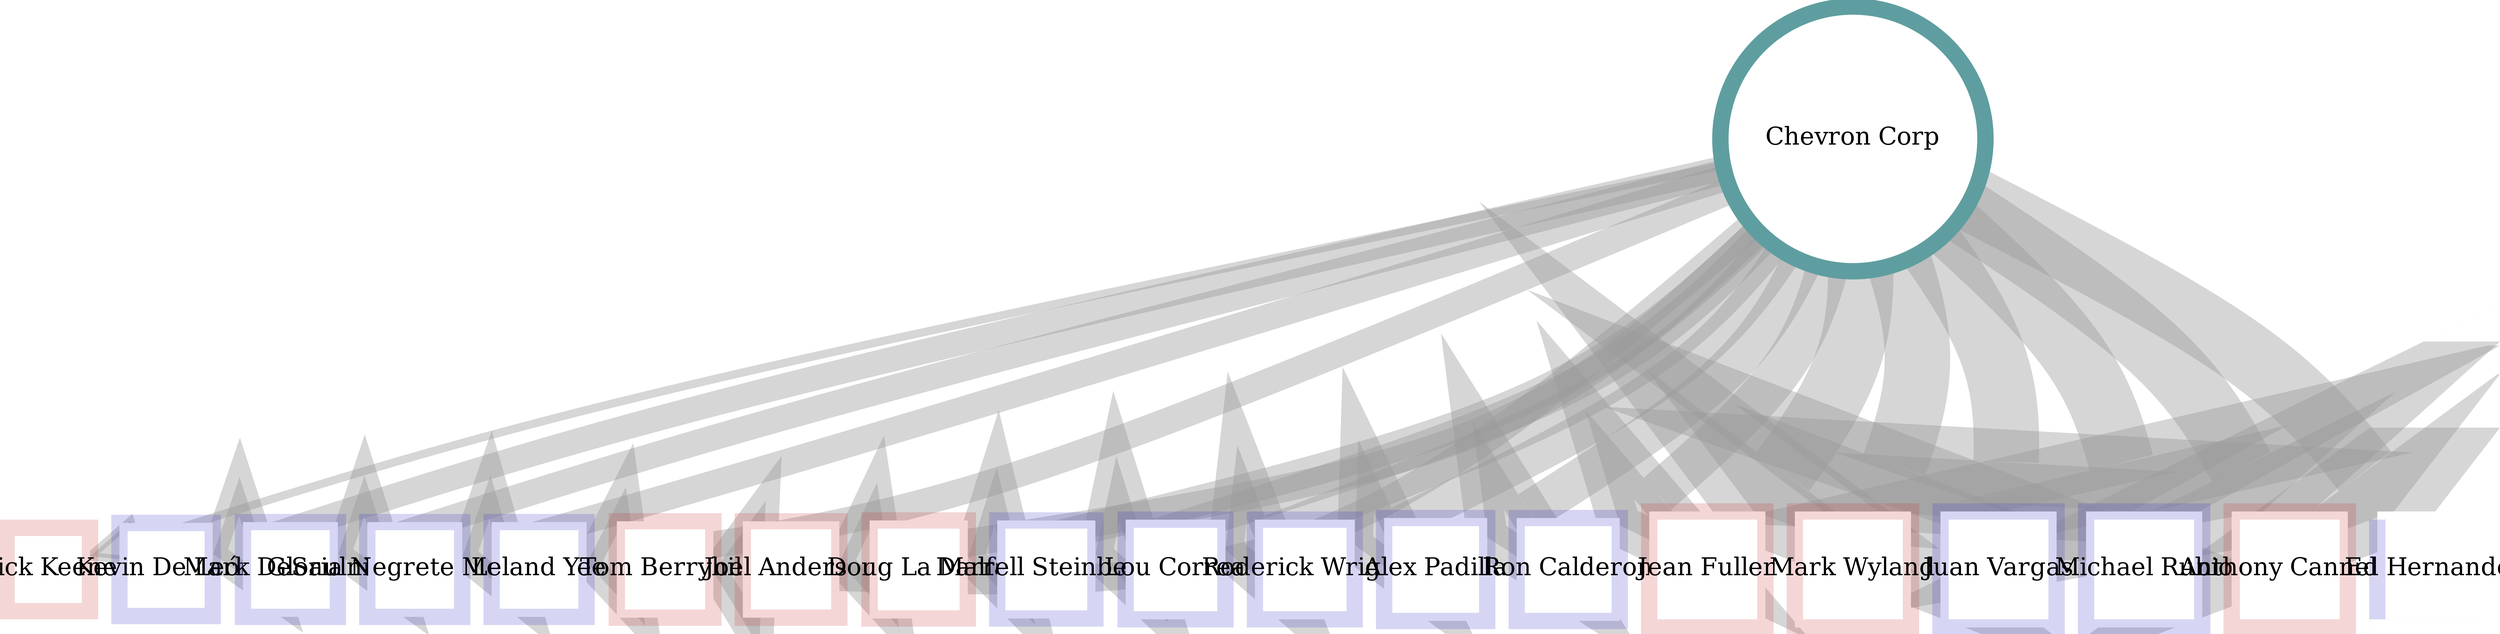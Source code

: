 digraph G {
	graph [outputorder=edgesfirst, truecolor=true, size="1000,1000!", dpi=96, bgcolor="#FFFFFF", splines=curved, epsilon="0.0", layoutEngine=neato, fontsize=90, fontcolor=blue, start=self];
	node [label="\N", style="setlinewidth(10), filled", fontsize=15, fixedsize=1, imagescale=true, regular=true];
	graph [bb="0,0,829.93,819.01"];
	4387 [label="Rick Keene", width="0.69444", href=a, id=4387, state=CA, term=2010, district="CA-4", party=R, candidate_name="Rick Keene", image="../www/can_images/unknownCandidate.jpg", total_dollars="-1806", type=candidates, value="-1806", color="#cc333333", fillcolor="#ffffff", tooltip="Rick Keene (Received -$1,806)", shape=square, label_zoom_level=6, click="this.selectNode('4387'); this.panToNode('4387');", area="0.5", target=4387, pos="323.69,184.61", height="0.70833"];
	8212 [label="Kevin De León", width="0.77778", href=a, id=8212, state=CA, term=2010, district="CA-22", party=D, candidate_name="Kevin De León", image="../www/can_images/8212.jpg", total_dollars=1000, type=candidates, value=1000, color="#3333cc33", fillcolor="#ffffff", tooltip="Kevin De León (Received $1,000)", shape=square, label_zoom_level=6, click="this.selectNode('8212'); this.panToNode('8212');", area="0.63640277777778", target=8212, pos="29.5,384.37", height="0.79167"];
	8944 [label="Mark DeSaulnier", width="0.80556", href=a, id=8944, state=CA, term=2010, district="CA-7", party=D, candidate_name="Mark DeSaulnier", image="../www/can_images/8944.jpg", total_dollars=1100, type=candidates, value=1100, color="#3333cc33", fillcolor="#ffffff", tooltip="Mark DeSaulnier (Received $1,100)", shape=square, label_zoom_level=6, click="this.selectNode('8944'); this.panToNode('8944');", area="0.64126388888889", target=8944, pos="779.02,547.66", height="0.80556"];
	3239 [label="Gloria Negrete McLeod", width="0.80556", href=a, id=3239, state=CA, term=2010, district="CA-32", party=D, candidate_name="Gloria Negrete McLeod", image="../www/can_images/3239.jpg", total_dollars=1300, type=candidates, value=1300, color="#3333cc33", fillcolor="#ffffff", tooltip="Gloria Negrete McLeod (Received $1,300)", shape=square, label_zoom_level=6, click="this.selectNode('3239'); this.panToNode('3239');", area="0.65098611111111", target=3239, pos="650.93,719.16", height="0.80556"];
	4419 [label="Leland Yee", width="0.80556", href=a, id=4419, state=CA, term=2010, district="CA-8", party=D, candidate_name="Leland Yee", image="../www/can_images/4419.jpg", total_dollars=1300, type=candidates, value=1300, color="#3333cc33", fillcolor="#ffffff", tooltip="Leland Yee (Received $1,300)", shape=square, label_zoom_level=6, click="this.selectNode('4419'); this.panToNode('4419');", area="0.65098611111111", target=4419, pos="498.63,785.49", height="0.80556"];
	2497 [label="Tom Berryhill", width="0.80556", href=a, id=2497, state=CA, term=2010, district="CA-14", party=R, candidate_name="Tom Berryhill", image="../www/can_images/2497.jpg", total_dollars=1500, type=candidates, value=1500, color="#cc333333", fillcolor="#ffffff", tooltip="Tom Berryhill (Received $1,500)", shape=square, label_zoom_level=6, click="this.selectNode('2497'); this.panToNode('2497');", area="0.66070833333333", target=2497, pos="66.417,575.62", height="0.81944"];
	3249 [label="Joel Anderson", width="0.80556", href=a, id=3249, state=CA, term=2010, district="CA-36", party=R, candidate_name="Joel Anderson", image="../www/can_images/3249.jpg", total_dollars=1500, type=candidates, value=1500, color="#cc333333", fillcolor="#ffffff", tooltip="Joel Anderson (Received $1,500)", shape=square, label_zoom_level=6, click="this.selectNode('3249'); this.panToNode('3249');", area="0.66070833333333", target=3249, pos="335.29,30.5", height="0.81944"];
	4458 [label="Doug La Malfa", width="0.83333", href=a, id=4458, state=CA, term=2010, district="CA-4", party=R, candidate_name="Doug La Malfa", image="../www/can_images/4458.jpg", total_dollars=2000, type=candidates, value=2000, color="#cc333333", fillcolor="#ffffff", tooltip="Doug La Malfa (Received $2,000)", shape=square, label_zoom_level=6, click="this.selectNode('4458'); this.panToNode('4458');", area="0.68501388888889", target=4458, pos="90.26,243.41", height="0.83333"];
	3256 [label="Darrell Steinberg", width="0.83333", href=a, id=3256, state=CA, term=2010, district="CA-6", party=D, candidate_name="Darrell Steinberg", image="../www/can_images/3256.jpg", total_dollars=2400, type=candidates, value=2400, color="#3333cc33", fillcolor="#ffffff", tooltip="Darrell Steinberg (Received $2,400)", shape=square, label_zoom_level=6, click="this.selectNode('3256'); this.panToNode('3256');", area="0.70445833333333", target=3256, pos="798.93,382.77", height="0.83333"];
	2502 [label="Lou Correa", width="0.83333", href=a, id=2502, state=CA, term=2010, district="CA-34", party=D, candidate_name="Lou Correa", image="../www/can_images/2502.jpg", total_dollars=2800, type=candidates, value=2800, color="#3333cc33", fillcolor="#ffffff", tooltip="Lou Correa (Received $2,800)", shape=square, label_zoom_level=6, click="this.selectNode('2502'); this.panToNode('2502');", area="0.72390277777778", target=2502, pos="169.42,455.79", height="0.84722"];
	2504 [label="Roderick Wright", width="0.83333", href=a, id=2504, state=CA, term=2010, district="CA-25", party=D, candidate_name="Roderick Wright", image="../www/can_images/2504.jpg", total_dollars=2800, type=candidates, value=2800, color="#3333cc33", fillcolor="#ffffff", tooltip="Roderick Wright (Received $2,800)", shape=square, label_zoom_level=6, click="this.selectNode('2504'); this.panToNode('2504');", area="0.72390277777778", target=2504, pos="390.78,665.79", height="0.84722"];
	8193 [label="Alex Padilla", width="0.86111", href=a, id=8193, state=CA, term=2010, district="CA-20", party=D, candidate_name="Alex Padilla", image="../www/can_images/8193.jpg", total_dollars=3600, type=candidates, value=3600, color="#3333cc33", fillcolor="#ffffff", tooltip="Alex Padilla (Received $3,600)", shape=square, label_zoom_level=6, click="this.selectNode('8193'); this.panToNode('8193');", area="0.76279166666667", target=8193, pos="491.32,48.891", height="0.875"];
	4385 [label="Ron Calderon", width="0.86111", href=a, id=4385, state=CA, term=2010, district="CA-30", party=D, candidate_name="Ron Calderon", image="../www/can_images/4385.jpg", total_dollars=3900, type=candidates, value=3900, color="#3333cc33", fillcolor="#ffffff", tooltip="Ron Calderon (Received $3,900)", shape=square, label_zoom_level=6, click="this.selectNode('4385'); this.panToNode('4385');", area="0.777375", target=4385, pos="168.56,117.01", height="0.875"];
	7943 [label="Jean Fuller", width="0.97222", href=a, id=7943, state=CA, term=2010, district="CA-18", party=R, candidate_name="Jean Fuller", image="../www/can_images/7943.jpg", total_dollars=7800, type=candidates, value=7800, color="#cc333333", fillcolor="#ffffff", tooltip="Jean Fuller (Received $7,800)", shape=square, label_zoom_level=6, click="this.selectNode('7943'); this.panToNode('7943');", area="0.96695833333333", target=7943, pos="614.08,104.59", height="0.98611"];
	4452 [label="Mark Wyland", width="0.97222", href=a, id=4452, state=CA, term=2010, district="CA-38", party=R, candidate_name="Mark Wyland", image="../www/can_images/4452.jpg", total_dollars=7800, type=candidates, value=7800, color="#cc333333", fillcolor="#ffffff", tooltip="Mark Wyland (Received $7,800)", shape=square, label_zoom_level=6, click="this.selectNode('4452'); this.panToNode('4452');", area="0.96695833333333", target=4452, pos="299.28,782.51", height="0.98611"];
	4427 [label="Juan Vargas", width="0.97222", href=a, id=4427, state=CA, term=2010, district="CA-40", party=D, candidate_name="Juan Vargas", image="../www/can_images/4427.jpg", total_dollars=7800, type=candidates, value=7800, color="#3333cc33", fillcolor="#ffffff", tooltip="Juan Vargas (Received $7,800)", shape=square, label_zoom_level=6, click="this.selectNode('4427'); this.panToNode('4427');", area="0.96695833333333", target=4427, pos="650.15,314.06", height="0.98611"];
	142153 [label="Michael Rubio", width="0.97222", href=a, id=142153, state=CA, term=2010, district="CA-16", party=D, candidate_name="Michael Rubio", image="../www/can_images/142153.jpg", total_dollars=7800, type=candidates, value=7800, color="#3333cc33", fillcolor="#ffffff", tooltip="Michael Rubio (Received $7,800)", shape=square, label_zoom_level=6, click="this.selectNode('142153'); this.panToNode('142153');", area="0.96695833333333", target=142153, pos="173.02,686.21", height="0.98611"];
	142304 [label="Anthony Cannella", width="0.97222", href=a, id=142304, state=CA, term=2010, district="CA-12", party=R, candidate_name="Anthony Cannella", image="../www/can_images/142304.jpg", total_dollars=7800, type=candidates, value=7800, color="#cc333333", fillcolor="#ffffff", tooltip="Anthony Cannella (Received $7,800)", shape=square, label_zoom_level=6, click="this.selectNode('142304'); this.panToNode('142304');", area="0.96695833333333", target=142304, pos="634.31,573.28", height="0.98611"];
	8958 [label="Ed Hernandez", width="0.97222", href=a, id=8958, state=CA, term=2010, district="CA-24", party=D, candidate_name="Ed Hernandez", image="../www/can_images/8958.jpg", total_dollars=7800, type=candidates, value=7800, color="#3333cc33", fillcolor="#ffffff", tooltip="Ed Hernandez (Received $7,800)", shape=square, label_zoom_level=6, click="this.selectNode('8958'); this.panToNode('8958');", area="0.96695833333333", target=8958, pos="741.45,194.65", height="0.98611"];
	951 [label="Chevron Corp", width="2.25", href=a, id=951, image="../www/com_images/c951.png", total_dollars=70194, type=donors, value=70194, color=cadetblue, fillcolor="#ffffff", tooltip="Chevron Corp (Gave $70,194)", shape=circle, label_zoom_level=8, click="this.selectNode('951'); this.panToNode('951');", area=4, target=951, transaction_id="081458513ff4796ca91a88d2c4a43040", company_id=951, company_name="Chevron Corp", amount="7800.00", recipient_ext_id=8958, industry="Major (Multinational) Oil & Gas Producers", sitecode=oil, contributor_type=C, dir="/home/dameat/public_html/state_dem/njq/NodeViz", pos="416.22,409.81", height="2.25"];
	951 -> 4387 [len=4, style="setlinewidth(5)", labelfloat=true, arrowhead=normal, arrowsize=3, color="#99999966", fontsize=15, minlen=4, href=a, weight="-1806.00", toId=4387, fromId=951, value="-1806.00", id="4387_951", type=donations, tooltip="-$1,806 from Chevron Corp to Rick Keene", area=5, target="4387_951", pos="e,334.18,210.15 385.41,334.82 372.4,303.16 357.54,267.01 345.67,238.1"];
	951 -> 8212 [len=4, style="setlinewidth(15.223818446804)", labelfloat=true, arrowhead=normal, arrowsize=3, color="#99999966", fontsize=15, minlen=4, href=a, weight="1000.00", toId=8212, fromId=951, value="1000.00", id="8212_951", type=donations, tooltip="$1,000 from Chevron Corp to Kevin De León", area="15.223818446804", target="8212_951", pos="e,57.692,386.22 335.15,404.48 261.22,399.61 153.77,392.54 87.929,388.21"];
	951 -> 8944 [len=4, style="setlinewidth(15.58817405788)", labelfloat=true, arrowhead=normal, arrowsize=3, color="#99999966", fontsize=15, minlen=4, href=a, weight="1100.00", toId=8944, fromId=951, value="1100.00", id="8944_951", type=donations, tooltip="$1,100 from Chevron Corp to Mark DeSaulnier", area="15.58817405788", target="8944_951", pos="e,749.61,536.48 492.27,438.71 560.55,464.65 659.3,502.17 721.28,525.72"];
	951 -> 4419 [len=4, style="setlinewidth(16.316885280033)", labelfloat=true, arrowhead=normal, arrowsize=3, color="#99999966", fontsize=15, minlen=4, href=a, weight="1300.00", toId=4419, fromId=951, value="1300.00", id="4419_951", type=donations, tooltip="$1,300 from Chevron Corp to Leland Yee", area="16.316885280033", target="4419_951", pos="e,492.26,756.45 433.6,489.03 449.2,560.15 471.75,662.94 485.78,726.91"];
	951 -> 3239 [len=4, style="setlinewidth(16.316885280033)", labelfloat=true, arrowhead=normal, arrowsize=3, color="#99999966", fontsize=15, minlen=4, href=a, weight="1300.00", toId=3239, fromId=951, value="1300.00", id="3239_951", type=donations, tooltip="$1,300 from Chevron Corp to Gloria Negrete McLeod", area="16.316885280033", target="3239_951", pos="e,628.73,689.89 465.42,474.66 508.43,531.35 570.13,612.66 610.36,665.69"];
	951 -> 2497 [len=4, style="setlinewidth(17.045596502186)", labelfloat=true, arrowhead=normal, arrowsize=3, color="#99999966", fontsize=15, minlen=4, href=a, weight="1500.00", toId=2497, fromId=951, value="1500.00", id="2497_951", type=donations, tooltip="$1,500 from Chevron Corp to Tom Berryhill", area="17.045596502186", target="2497_951", pos="e,95.612,561.78 342.89,444.57 277.4,475.61 182.83,520.44 123.02,548.79"];
	951 -> 3249 [len=4, style="setlinewidth(17.045596502186)", labelfloat=true, arrowhead=normal, arrowsize=3, color="#99999966", fontsize=15, minlen=4, href=a, weight="1500.00", toId=3249, fromId=951, value="1500.00", id="3249_951", type=donations, tooltip="$1,500 from Chevron Corp to Joel Anderson", area="17.045596502186", target="3249_951", pos="e,341.66,60.349 399.25,330.3 383.95,258.54 361.77,154.59 347.96,89.855"];
	951 -> 4458 [len=4, style="setlinewidth(18.867374557568)", labelfloat=true, arrowhead=normal, arrowsize=3, color="#99999966", fontsize=15, minlen=4, href=a, weight="2000.00", toId=4458, fromId=951, value="2000.00", id="4458_951", type=donations, tooltip="$2,000 from Chevron Corp to Doug La Malfa", area="18.867374557568", target="4458_951", pos="e,120.31,258.76 343.88,372.88 284.55,342.6 201.74,300.32 147.1,272.43"];
	951 -> 3256 [len=4, style="setlinewidth(20.324797001874)", labelfloat=true, arrowhead=normal, arrowsize=3, color="#99999966", fontsize=15, minlen=4, href=a, weight="2400.00", toId=3256, fromId=951, value="2400.00", id="3256_951", type=donations, tooltip="$2,400 from Chevron Corp to Darrell Steinberg", area="20.324797001874", target="3256_951", pos="e,768.52,384.91 497.38,404.08 569.51,398.98 673.31,391.64 738.39,387.04"];
	951 -> 2502 [len=4, style="setlinewidth(21.782219446179)", labelfloat=true, arrowhead=normal, arrowsize=3, color="#99999966", fontsize=15, minlen=4, href=a, weight="2800.00", toId=2502, fromId=951, value="2800.00", id="2502_951", type=donations, tooltip="$2,800 from Chevron Corp to Lou Correa", area="21.782219446179", target="2502_951", pos="e,199.49,450.19 336.43,424.68 301.55,431.18 261.33,438.67 229.1,444.67"];
	951 -> 2504 [len=4, style="setlinewidth(21.782219446179)", labelfloat=true, arrowhead=normal, arrowsize=3, color="#99999966", fontsize=15, minlen=4, href=a, weight="2800.00", toId=2504, fromId=951, value="2800.00", id="2504_951", type=donations, tooltip="$2,800 from Chevron Corp to Roderick Wright", area="21.782219446179", target="2504_951", pos="e,393.84,635.01 408.2,490.45 404.52,527.56 400.21,570.85 396.81,605.13"];
	951 -> 8193 [len=4, style="setlinewidth(24.697064334791)", labelfloat=true, arrowhead=normal, arrowsize=3, color="#99999966", fontsize=15, minlen=4, href=a, weight="3600.00", toId=8193, fromId=951, value="3600.00", id="8193_951", type=donations, tooltip="$3,600 from Chevron Corp to Alex Padilla", area="24.697064334791", target="8193_951", pos="e,484.74,80.479 432.79,330.16 446.6,263.8 465.98,170.66 478.59,110.05"];
	951 -> 4385 [len=4, style="setlinewidth(25.79013116802)", labelfloat=true, arrowhead=normal, arrowsize=3, color="#99999966", fontsize=15, minlen=4, href=a, weight="3900.00", toId=4385, fromId=951, value="3900.00", id="4385_951", type=donations, tooltip="$3,900 from Chevron Corp to Ron Calderon", area="25.79013116802", target="4385_951", pos="e,195.42,148.77 363.7,347.72 319.6,295.59 257.21,221.82 214.94,171.85"];
	951 -> 4427 [len=4, style="setlinewidth(40)", labelfloat=true, arrowhead=normal, arrowsize=3, color="#99999966", fontsize=15, minlen=4, href=a, weight="7800.00", toId=4427, fromId=951, value="7800.00", id="4427_951", type=donations, tooltip="$7,800 from Chevron Corp to Juan Vargas", area=40, target="4427_951", pos="e,615.11,328.4 491.2,379.12 522.05,366.49 557.39,352.03 586.9,339.95"];
	951 -> 7943 [len=4, style="setlinewidth(40)", labelfloat=true, arrowhead=normal, arrowsize=3, color="#99999966", fontsize=15, minlen=4, href=a, weight="7800.00", toId=7943, fromId=951, value="7800.00", id="7943_951", type=donations, tooltip="$7,800 from Chevron Corp to Jean Fuller", area=40, target="7943_951", pos="e,590.99,140.21 460.38,341.69 494.57,288.95 541.51,216.53 574.49,165.66"];
	951 -> 142304 [len=4, style="setlinewidth(40)", labelfloat=true, arrowhead=normal, arrowsize=3, color="#99999966", fontsize=15, minlen=4, href=a, weight="7800.00", toId=142304, fromId=951, value="7800.00", id="142304_951", type=donations, tooltip="$7,800 from Chevron Corp to Anthony Cannella", area=40, target="142304_951", pos="e,599.13,546.91 481.06,458.41 510.82,480.72 545.87,506.99 574.93,528.77"];
	951 -> 142153 [len=4, style="setlinewidth(40)", labelfloat=true, arrowhead=normal, arrowsize=3, color="#99999966", fontsize=15, minlen=4, href=a, weight="7800.00", toId=142153, fromId=951, value="7800.00", id="142153_951", type=donations, tooltip="$7,800 from Chevron Corp to Michael Rubio", area=40, target="142153_951", pos="e,204.26,650.71 362.55,470.81 321.31,517.68 264.72,581.99 224.13,628.12"];
	951 -> 8958 [len=4, style="setlinewidth(40)", labelfloat=true, arrowhead=normal, arrowsize=3, color="#99999966", fontsize=15, minlen=4, href=a, weight="7800.00", toId=8958, fromId=951, value="7800.00", id="8958_951", type=donations, tooltip="$7,800 from Chevron Corp to Ed Hernandez", area=40, target="8958_951", pos="e,706.34,217.88 484,364.97 542.24,326.44 625.41,271.42 681.32,234.43"];
	951 -> 4452 [len=4, style="setlinewidth(40)", labelfloat=true, arrowhead=normal, arrowsize=3, color="#99999966", fontsize=15, minlen=4, href=a, weight="7800.00", toId=4452, fromId=951, value="7800.00", id="4452_951", type=donations, tooltip="$7,800 from Chevron Corp to Mark Wyland", area=40, target="4452_951", pos="e,310.53,746.68 391.85,487.49 370.44,555.72 339.66,653.82 319.57,717.86"];
}
